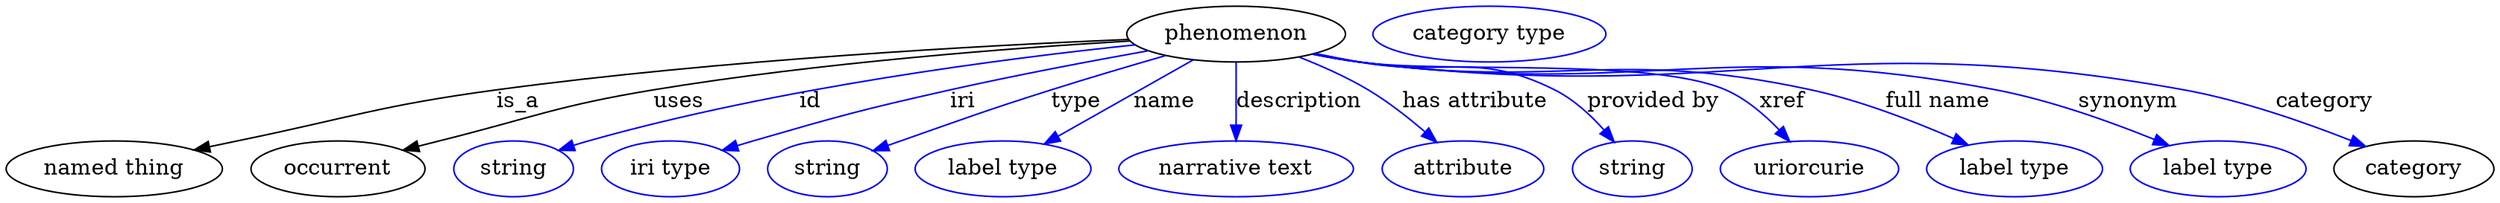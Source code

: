 digraph {
	graph [bb="0,0,1596.9,123"];
	node [label="\N"];
	phenomenon	[height=0.5,
		label=phenomenon,
		pos="789.54,105",
		width=1.9498];
	"named thing"	[height=0.5,
		pos="69.544,18",
		width=1.9318];
	phenomenon -> "named thing"	[label=is_a,
		lp="328.54,61.5",
		pos="e,120.7,30.299 720.44,101.54 627.74,97.645 458.15,88.406 314.54,69 239.57,58.868 221.62,51.39 147.54,36 142.12,34.872 136.48,33.682 \
130.83,32.476"];
	occurrent	[height=0.5,
		pos="212.54,18",
		width=1.5526];
	phenomenon -> occurrent	[label=uses,
		lp="431.04,61.5",
		pos="e,254.47,30.094 721.42,100.58 645.99,96.117 520.97,86.691 414.54,69 352.76,58.73 338.29,51.258 277.54,36 273.23,34.916 268.75,33.777 \
264.27,32.624"];
	id	[color=blue,
		height=0.5,
		label=string,
		pos="324.54,18",
		width=1.0652];
	phenomenon -> id	[color=blue,
		label=id,
		lp="515.54,61.5",
		pos="e,353.54,29.948 724.61,98.049 641.73,89.403 494.47,70.499 372.54,36 369.44,35.121 366.24,34.148 363.05,33.124",
		style=solid];
	iri	[color=blue,
		height=0.5,
		label="iri type",
		pos="425.54,18",
		width=1.2277];
	phenomenon -> iri	[color=blue,
		label=iri,
		lp="613.54,61.5",
		pos="e,459.17,29.865 732.97,94.268 696.47,87.736 648.05,78.597 605.54,69 549.08,56.251 535.17,52.03 479.54,36 476.03,34.988 472.4,33.911 \
468.76,32.81",
		style=solid];
	type	[color=blue,
		height=0.5,
		label=string,
		pos="526.54,18",
		width=1.0652];
	phenomenon -> type	[color=blue,
		label=type,
		lp="686.54,61.5",
		pos="e,555.85,29.697 744.2,91.148 721.94,84.715 694.77,76.679 670.54,69 627.14,55.239 616.51,51.079 573.54,36 570.86,35.057 568.09,34.077 \
565.3,33.084",
		style=solid];
	name	[color=blue,
		height=0.5,
		label="label type",
		pos="639.54,18",
		width=1.5707];
	phenomenon -> name	[color=blue,
		label=name,
		lp="743.54,61.5",
		pos="e,666.13,34.063 762.03,88.41 737.59,74.562 701.73,54.239 675.12,39.159",
		style=solid];
	description	[color=blue,
		height=0.5,
		label="narrative text",
		pos="789.54,18",
		width=2.0943];
	phenomenon -> description	[color=blue,
		label=description,
		lp="830.04,61.5",
		pos="e,789.54,36.175 789.54,86.799 789.54,75.163 789.54,59.548 789.54,46.237",
		style=solid];
	"has attribute"	[color=blue,
		height=0.5,
		label=attribute,
		pos="934.54,18",
		width=1.4443];
	phenomenon -> "has attribute"	[color=blue,
		label="has attribute",
		lp="943.54,61.5",
		pos="e,917.76,35.382 830.11,90.2 844.6,84.528 860.74,77.324 874.54,69 887.13,61.411 899.81,51.287 910.25,42.134",
		style=solid];
	"provided by"	[color=blue,
		height=0.5,
		label=string,
		pos="1042.5,18",
		width=1.0652];
	phenomenon -> "provided by"	[color=blue,
		label="provided by",
		lp="1057,61.5",
		pos="e,1031.5,35.276 840.44,92.5 849.76,90.549 859.43,88.63 868.54,87 924.23,77.044 944.21,94.813 994.54,69 1006.4,62.909 1017,52.707 \
1025.2,43.101",
		style=solid];
	xref	[color=blue,
		height=0.5,
		label=uriorcurie,
		pos="1156.5,18",
		width=1.5887];
	phenomenon -> xref	[color=blue,
		label=xref,
		lp="1140,61.5",
		pos="e,1144.1,35.593 839.51,92.179 849.1,90.213 859.1,88.371 868.54,87 920.38,79.474 1055.6,90.182 1103.5,69 1116.5,63.268 1128.3,52.975 \
1137.4,43.212",
		style=solid];
	"full name"	[color=blue,
		height=0.5,
		label="label type",
		pos="1288.5,18",
		width=1.5707];
	phenomenon -> "full name"	[color=blue,
		label="full name",
		lp="1240,61.5",
		pos="e,1258.9,33.41 839.07,92.155 848.8,90.166 858.95,88.322 868.54,87 996.47,69.367 1032.4,96.498 1158.5,69 1190.2,62.106 1224.3,48.745 \
1249.6,37.569",
		style=solid];
	synonym	[color=blue,
		height=0.5,
		label="label type",
		pos="1419.5,18",
		width=1.5707];
	phenomenon -> synonym	[color=blue,
		label=synonym,
		lp="1361.5,61.5",
		pos="e,1388.1,33.077 838.63,92.103 848.48,90.092 858.8,88.253 868.54,87 1049,63.779 1098.9,103.59 1277.5,69 1312.7,62.2 1350.8,48.38 \
1378.7,36.989",
		style=solid];
	category	[height=0.5,
		pos="1545.5,18",
		width=1.4263];
	phenomenon -> category	[color=blue,
		label=category,
		lp="1488,61.5",
		pos="e,1514.5,32.462 838.62,92.026 848.47,90.022 858.8,88.205 868.54,87 1102,58.141 1166.1,111.09 1397.5,69 1434.9,62.198 1475.8,47.857 \
1505,36.271",
		style=solid];
	"named thing_category"	[color=blue,
		height=0.5,
		label="category type",
		pos="952.54,105",
		width=2.0762];
}
